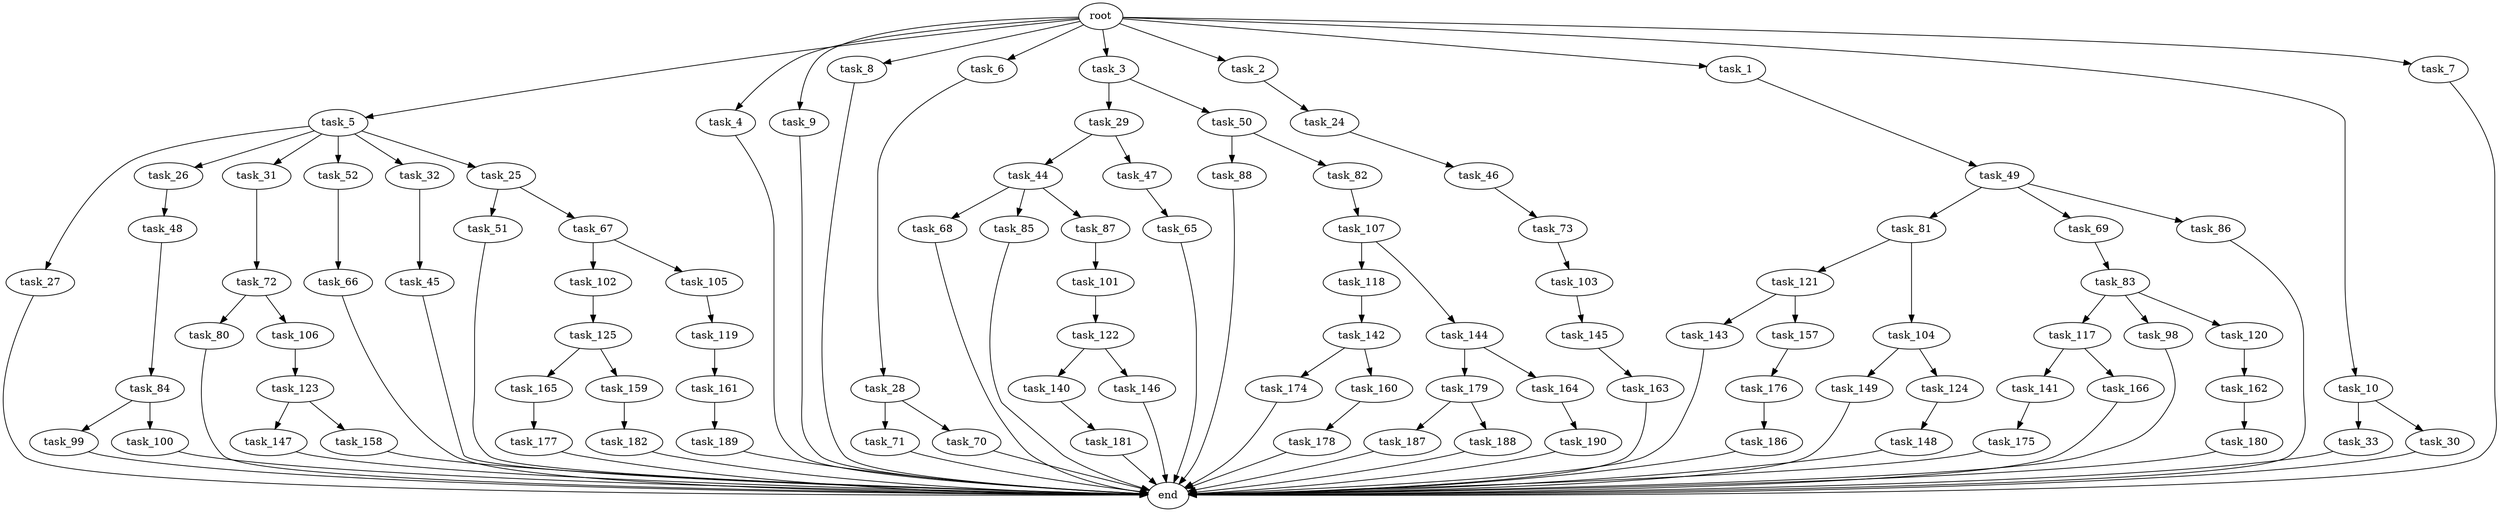 digraph G {
  task_180 [size="3092376453.120000"];
  task_27 [size="8589934592.000000"];
  task_149 [size="6957847019.520000"];
  task_68 [size="2147483648.000000"];
  task_117 [size="4209067950.080000"];
  task_119 [size="5497558138.880000"];
  task_181 [size="2147483648.000000"];
  task_182 [size="1374389534.720000"];
  task_187 [size="4209067950.080000"];
  task_5 [size="10.240000"];
  task_4 [size="10.240000"];
  task_121 [size="1374389534.720000"];
  task_84 [size="773094113.280000"];
  task_81 [size="5497558138.880000"];
  task_147 [size="773094113.280000"];
  end [size="0.000000"];
  task_190 [size="343597383.680000"];
  task_143 [size="343597383.680000"];
  task_26 [size="8589934592.000000"];
  task_103 [size="3092376453.120000"];
  task_118 [size="8589934592.000000"];
  task_141 [size="3092376453.120000"];
  task_31 [size="8589934592.000000"];
  task_51 [size="1374389534.720000"];
  task_28 [size="4209067950.080000"];
  task_88 [size="2147483648.000000"];
  task_82 [size="2147483648.000000"];
  task_9 [size="10.240000"];
  task_44 [size="4209067950.080000"];
  task_174 [size="2147483648.000000"];
  task_33 [size="773094113.280000"];
  task_142 [size="1374389534.720000"];
  task_186 [size="3092376453.120000"];
  task_102 [size="1374389534.720000"];
  task_8 [size="10.240000"];
  task_69 [size="5497558138.880000"];
  task_86 [size="5497558138.880000"];
  task_160 [size="2147483648.000000"];
  task_179 [size="2147483648.000000"];
  task_80 [size="6957847019.520000"];
  task_166 [size="3092376453.120000"];
  task_83 [size="6957847019.520000"];
  task_105 [size="1374389534.720000"];
  task_188 [size="4209067950.080000"];
  task_52 [size="8589934592.000000"];
  task_158 [size="773094113.280000"];
  task_24 [size="8589934592.000000"];
  task_85 [size="2147483648.000000"];
  task_157 [size="343597383.680000"];
  task_104 [size="1374389534.720000"];
  task_177 [size="4209067950.080000"];
  task_123 [size="4209067950.080000"];
  task_140 [size="6957847019.520000"];
  task_6 [size="10.240000"];
  task_3 [size="10.240000"];
  task_99 [size="5497558138.880000"];
  task_125 [size="5497558138.880000"];
  task_71 [size="6957847019.520000"];
  task_144 [size="8589934592.000000"];
  task_70 [size="6957847019.520000"];
  task_98 [size="4209067950.080000"];
  task_148 [size="6957847019.520000"];
  task_120 [size="4209067950.080000"];
  task_176 [size="1374389534.720000"];
  task_73 [size="773094113.280000"];
  task_163 [size="343597383.680000"];
  task_161 [size="773094113.280000"];
  task_107 [size="773094113.280000"];
  task_165 [size="773094113.280000"];
  task_30 [size="773094113.280000"];
  task_48 [size="8589934592.000000"];
  task_45 [size="4209067950.080000"];
  task_46 [size="2147483648.000000"];
  task_124 [size="6957847019.520000"];
  task_32 [size="8589934592.000000"];
  task_145 [size="4209067950.080000"];
  task_162 [size="1374389534.720000"];
  task_2 [size="10.240000"];
  task_1 [size="10.240000"];
  task_25 [size="8589934592.000000"];
  task_146 [size="6957847019.520000"];
  task_29 [size="773094113.280000"];
  task_106 [size="6957847019.520000"];
  task_87 [size="2147483648.000000"];
  task_72 [size="4209067950.080000"];
  task_122 [size="4209067950.080000"];
  task_178 [size="2147483648.000000"];
  task_164 [size="2147483648.000000"];
  task_49 [size="5497558138.880000"];
  task_10 [size="10.240000"];
  task_65 [size="4209067950.080000"];
  task_67 [size="1374389534.720000"];
  task_7 [size="10.240000"];
  task_189 [size="8589934592.000000"];
  root [size="0.000000"];
  task_47 [size="4209067950.080000"];
  task_100 [size="5497558138.880000"];
  task_50 [size="773094113.280000"];
  task_66 [size="773094113.280000"];
  task_101 [size="343597383.680000"];
  task_159 [size="773094113.280000"];
  task_175 [size="2147483648.000000"];

  task_180 -> end [size="1.000000"];
  task_27 -> end [size="1.000000"];
  task_149 -> end [size="1.000000"];
  task_68 -> end [size="1.000000"];
  task_117 -> task_141 [size="301989888.000000"];
  task_117 -> task_166 [size="301989888.000000"];
  task_119 -> task_161 [size="75497472.000000"];
  task_181 -> end [size="1.000000"];
  task_182 -> end [size="1.000000"];
  task_187 -> end [size="1.000000"];
  task_5 -> task_31 [size="838860800.000000"];
  task_5 -> task_27 [size="838860800.000000"];
  task_5 -> task_26 [size="838860800.000000"];
  task_5 -> task_25 [size="838860800.000000"];
  task_5 -> task_52 [size="838860800.000000"];
  task_5 -> task_32 [size="838860800.000000"];
  task_4 -> end [size="1.000000"];
  task_121 -> task_143 [size="33554432.000000"];
  task_121 -> task_157 [size="33554432.000000"];
  task_84 -> task_99 [size="536870912.000000"];
  task_84 -> task_100 [size="536870912.000000"];
  task_81 -> task_104 [size="134217728.000000"];
  task_81 -> task_121 [size="134217728.000000"];
  task_147 -> end [size="1.000000"];
  task_190 -> end [size="1.000000"];
  task_143 -> end [size="1.000000"];
  task_26 -> task_48 [size="838860800.000000"];
  task_103 -> task_145 [size="411041792.000000"];
  task_118 -> task_142 [size="134217728.000000"];
  task_141 -> task_175 [size="209715200.000000"];
  task_31 -> task_72 [size="411041792.000000"];
  task_51 -> end [size="1.000000"];
  task_28 -> task_70 [size="679477248.000000"];
  task_28 -> task_71 [size="679477248.000000"];
  task_88 -> end [size="1.000000"];
  task_82 -> task_107 [size="75497472.000000"];
  task_9 -> end [size="1.000000"];
  task_44 -> task_68 [size="209715200.000000"];
  task_44 -> task_85 [size="209715200.000000"];
  task_44 -> task_87 [size="209715200.000000"];
  task_174 -> end [size="1.000000"];
  task_33 -> end [size="1.000000"];
  task_142 -> task_160 [size="209715200.000000"];
  task_142 -> task_174 [size="209715200.000000"];
  task_186 -> end [size="1.000000"];
  task_102 -> task_125 [size="536870912.000000"];
  task_8 -> end [size="1.000000"];
  task_69 -> task_83 [size="679477248.000000"];
  task_86 -> end [size="1.000000"];
  task_160 -> task_178 [size="209715200.000000"];
  task_179 -> task_188 [size="411041792.000000"];
  task_179 -> task_187 [size="411041792.000000"];
  task_80 -> end [size="1.000000"];
  task_166 -> end [size="1.000000"];
  task_83 -> task_120 [size="411041792.000000"];
  task_83 -> task_98 [size="411041792.000000"];
  task_83 -> task_117 [size="411041792.000000"];
  task_105 -> task_119 [size="536870912.000000"];
  task_188 -> end [size="1.000000"];
  task_52 -> task_66 [size="75497472.000000"];
  task_158 -> end [size="1.000000"];
  task_24 -> task_46 [size="209715200.000000"];
  task_85 -> end [size="1.000000"];
  task_157 -> task_176 [size="134217728.000000"];
  task_104 -> task_149 [size="679477248.000000"];
  task_104 -> task_124 [size="679477248.000000"];
  task_177 -> end [size="1.000000"];
  task_123 -> task_158 [size="75497472.000000"];
  task_123 -> task_147 [size="75497472.000000"];
  task_140 -> task_181 [size="209715200.000000"];
  task_6 -> task_28 [size="411041792.000000"];
  task_3 -> task_29 [size="75497472.000000"];
  task_3 -> task_50 [size="75497472.000000"];
  task_99 -> end [size="1.000000"];
  task_125 -> task_159 [size="75497472.000000"];
  task_125 -> task_165 [size="75497472.000000"];
  task_71 -> end [size="1.000000"];
  task_144 -> task_179 [size="209715200.000000"];
  task_144 -> task_164 [size="209715200.000000"];
  task_70 -> end [size="1.000000"];
  task_98 -> end [size="1.000000"];
  task_148 -> end [size="1.000000"];
  task_120 -> task_162 [size="134217728.000000"];
  task_176 -> task_186 [size="301989888.000000"];
  task_73 -> task_103 [size="301989888.000000"];
  task_163 -> end [size="1.000000"];
  task_161 -> task_189 [size="838860800.000000"];
  task_107 -> task_118 [size="838860800.000000"];
  task_107 -> task_144 [size="838860800.000000"];
  task_165 -> task_177 [size="411041792.000000"];
  task_30 -> end [size="1.000000"];
  task_48 -> task_84 [size="75497472.000000"];
  task_45 -> end [size="1.000000"];
  task_46 -> task_73 [size="75497472.000000"];
  task_124 -> task_148 [size="679477248.000000"];
  task_32 -> task_45 [size="411041792.000000"];
  task_145 -> task_163 [size="33554432.000000"];
  task_162 -> task_180 [size="301989888.000000"];
  task_2 -> task_24 [size="838860800.000000"];
  task_1 -> task_49 [size="536870912.000000"];
  task_25 -> task_51 [size="134217728.000000"];
  task_25 -> task_67 [size="134217728.000000"];
  task_146 -> end [size="1.000000"];
  task_29 -> task_44 [size="411041792.000000"];
  task_29 -> task_47 [size="411041792.000000"];
  task_106 -> task_123 [size="411041792.000000"];
  task_87 -> task_101 [size="33554432.000000"];
  task_72 -> task_80 [size="679477248.000000"];
  task_72 -> task_106 [size="679477248.000000"];
  task_122 -> task_146 [size="679477248.000000"];
  task_122 -> task_140 [size="679477248.000000"];
  task_178 -> end [size="1.000000"];
  task_164 -> task_190 [size="33554432.000000"];
  task_49 -> task_69 [size="536870912.000000"];
  task_49 -> task_81 [size="536870912.000000"];
  task_49 -> task_86 [size="536870912.000000"];
  task_10 -> task_30 [size="75497472.000000"];
  task_10 -> task_33 [size="75497472.000000"];
  task_65 -> end [size="1.000000"];
  task_67 -> task_102 [size="134217728.000000"];
  task_67 -> task_105 [size="134217728.000000"];
  task_7 -> end [size="1.000000"];
  task_189 -> end [size="1.000000"];
  root -> task_8 [size="1.000000"];
  root -> task_10 [size="1.000000"];
  root -> task_2 [size="1.000000"];
  root -> task_5 [size="1.000000"];
  root -> task_4 [size="1.000000"];
  root -> task_9 [size="1.000000"];
  root -> task_1 [size="1.000000"];
  root -> task_7 [size="1.000000"];
  root -> task_6 [size="1.000000"];
  root -> task_3 [size="1.000000"];
  task_47 -> task_65 [size="411041792.000000"];
  task_100 -> end [size="1.000000"];
  task_50 -> task_88 [size="209715200.000000"];
  task_50 -> task_82 [size="209715200.000000"];
  task_66 -> end [size="1.000000"];
  task_101 -> task_122 [size="411041792.000000"];
  task_159 -> task_182 [size="134217728.000000"];
  task_175 -> end [size="1.000000"];
}
